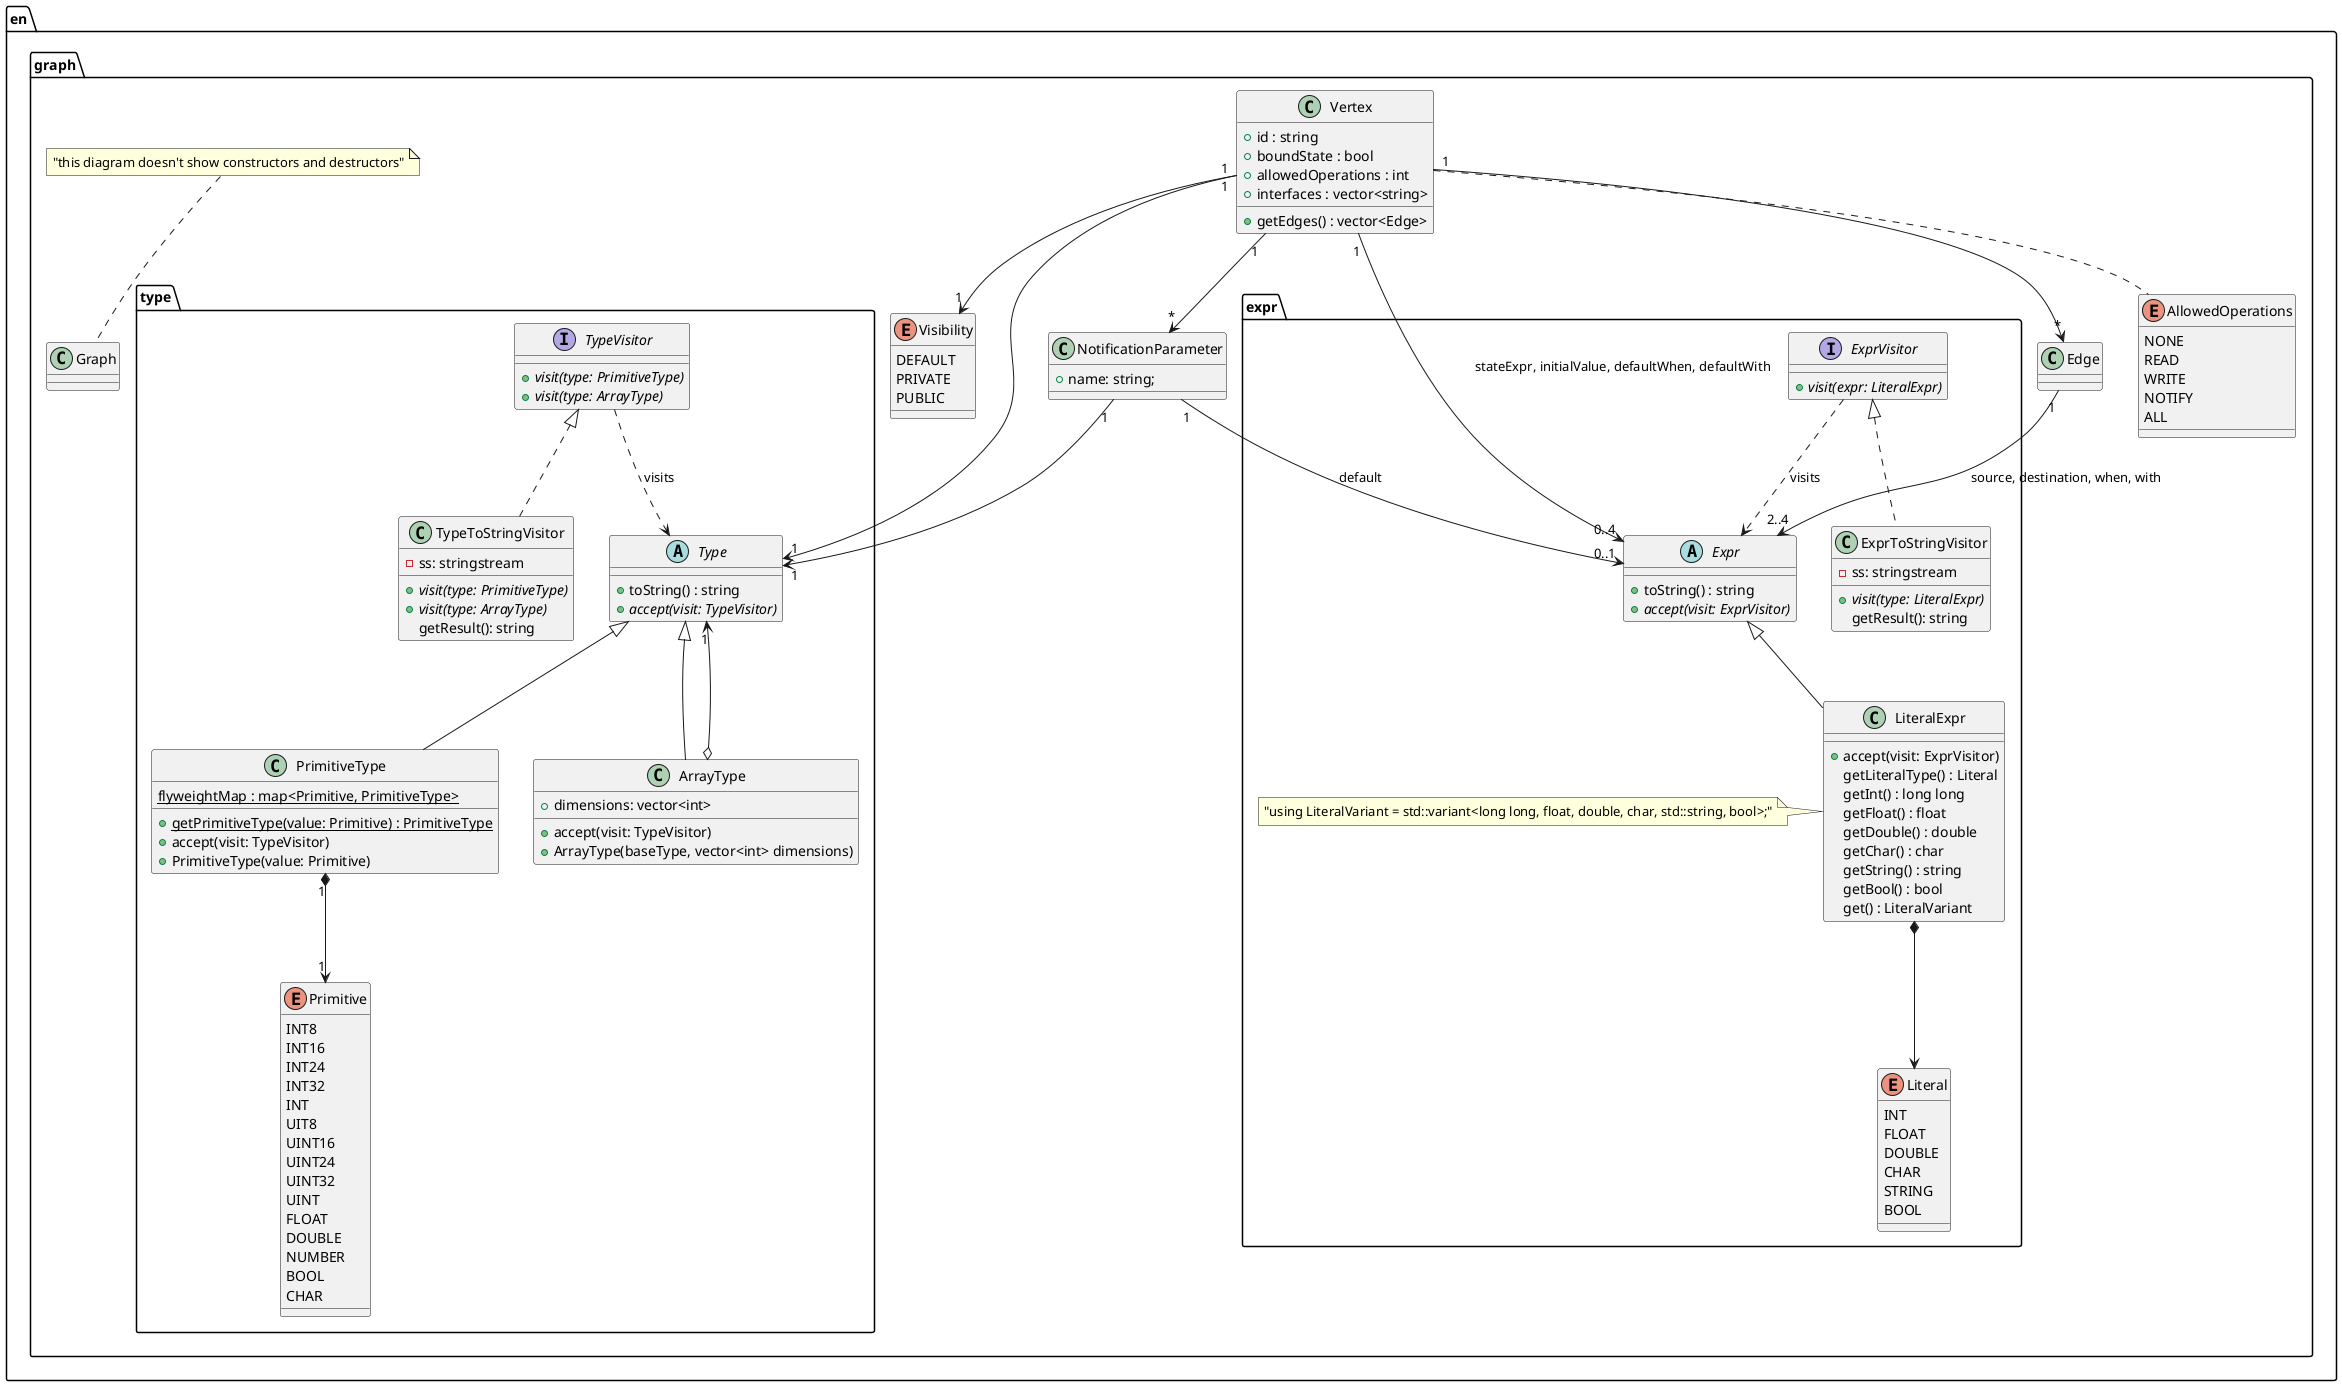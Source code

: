 @startuml "class"

package en {

  package graph {

    package type {
      abstract class Type {
        + toString() : string
        {abstract} + accept(visit: TypeVisitor)
      }

      class PrimitiveType extends Type {
        {static} flyweightMap : map<Primitive, PrimitiveType>
        {static} + getPrimitiveType(value: Primitive) : PrimitiveType
        + accept(visit: TypeVisitor)
        + PrimitiveType(value: Primitive)
      }

      PrimitiveType "1" *--> "1" Primitive

      enum Primitive {
        INT8
        INT16
        INT24
        INT32
        INT
        UIT8
        UINT16
        UINT24
        UINT32
        UINT
        FLOAT
        DOUBLE
        NUMBER
        BOOL
        CHAR
      }

      class ArrayType extends Type {
        + dimensions: vector<int>
        + accept(visit: TypeVisitor)
        + ArrayType(baseType, vector<int> dimensions)
      }

      ArrayType o--> "1" Type

      interface TypeVisitor {
        {abstract} + visit(type: PrimitiveType)
        {abstract} + visit(type: ArrayType)
      }

      TypeVisitor ..> Type : visits

      class TypeToStringVisitor implements TypeVisitor {
        - ss: stringstream
        {abstract} + visit(type: PrimitiveType)
        {abstract} + visit(type: ArrayType)
        getResult(): string
      }

    }

    package expr {
      abstract class Expr {
        +toString() : string
        {abstract} + accept(visit: ExprVisitor)
      }

      enum Literal {
        INT
        FLOAT
        DOUBLE
        CHAR
        STRING
        BOOL
      }


      class LiteralExpr extends Expr {
        + accept(visit: ExprVisitor)
        getLiteralType() : Literal
        getInt() : long long
        getFloat() : float
        getDouble() : double
        getChar() : char
        getString() : string
        getBool() : bool
        get() : LiteralVariant
      }

      LiteralExpr *--> Literal

      note left of LiteralExpr : "using LiteralVariant = std::variant<long long, float, double, char, std::string, bool>;"

      interface ExprVisitor {
        {abstract} + visit(expr: LiteralExpr)
      }

      ExprVisitor ..> Expr : visits

      class ExprToStringVisitor implements ExprVisitor {
        - ss: stringstream
        {abstract} + visit(type: LiteralExpr)
        getResult(): string
      }

    }

    enum Visibility
    {
      DEFAULT
      PRIVATE
      PUBLIC
    }

    class Graph

    enum AllowedOperations
    {
      NONE
      READ
      WRITE
      NOTIFY
      ALL
    }

    class Vertex {
      + id : string
      + boundState : bool
      + allowedOperations : int
      + interfaces : vector<string>
      + getEdges() : vector<Edge>
    }

    Vertex "1" --> "1" Visibility
    Vertex "1" --> "1" type.Type
    Vertex "1" --> "*" NotificationParameter
    Vertex "1" --> "0..4" expr.Expr : stateExpr, initialValue, defaultWhen, defaultWith
    Vertex "1" --> "*" Edge
    Vertex .. AllowedOperations

    class Edge
    Edge "1" --> "2..4" expr.Expr: source, destination, when, with

    class NotificationParameter
    {
      + name: string;
    }

    NotificationParameter "1" --> "1" Type
    NotificationParameter "1" --> "0..1" Expr : default

    note top of Graph : "this diagram doesn't show constructors and destructors"
  }
}
@enduml